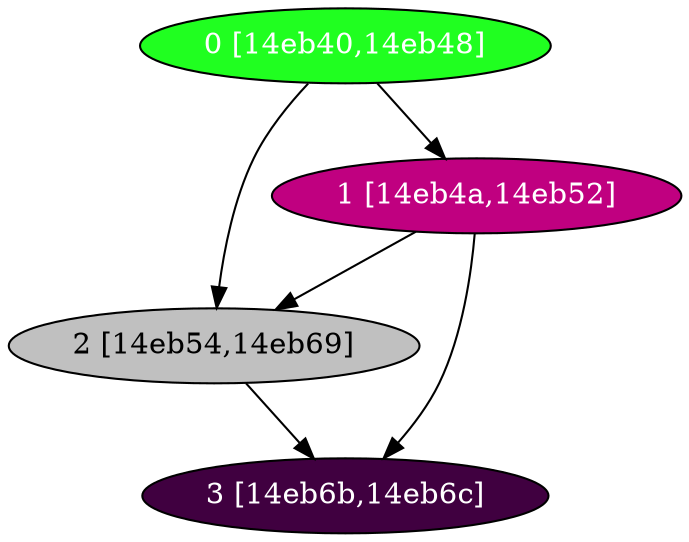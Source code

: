 diGraph libnss3{
	libnss3_0  [style=filled fillcolor="#20FF20" fontcolor="#ffffff" shape=oval label="0 [14eb40,14eb48]"]
	libnss3_1  [style=filled fillcolor="#C00080" fontcolor="#ffffff" shape=oval label="1 [14eb4a,14eb52]"]
	libnss3_2  [style=filled fillcolor="#C0C0C0" fontcolor="#000000" shape=oval label="2 [14eb54,14eb69]"]
	libnss3_3  [style=filled fillcolor="#400040" fontcolor="#ffffff" shape=oval label="3 [14eb6b,14eb6c]"]

	libnss3_0 -> libnss3_1
	libnss3_0 -> libnss3_2
	libnss3_1 -> libnss3_2
	libnss3_1 -> libnss3_3
	libnss3_2 -> libnss3_3
}